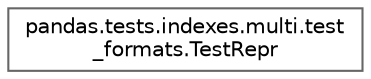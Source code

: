digraph "Graphical Class Hierarchy"
{
 // LATEX_PDF_SIZE
  bgcolor="transparent";
  edge [fontname=Helvetica,fontsize=10,labelfontname=Helvetica,labelfontsize=10];
  node [fontname=Helvetica,fontsize=10,shape=box,height=0.2,width=0.4];
  rankdir="LR";
  Node0 [id="Node000000",label="pandas.tests.indexes.multi.test\l_formats.TestRepr",height=0.2,width=0.4,color="grey40", fillcolor="white", style="filled",URL="$d0/db5/classpandas_1_1tests_1_1indexes_1_1multi_1_1test__formats_1_1TestRepr.html",tooltip=" "];
}
